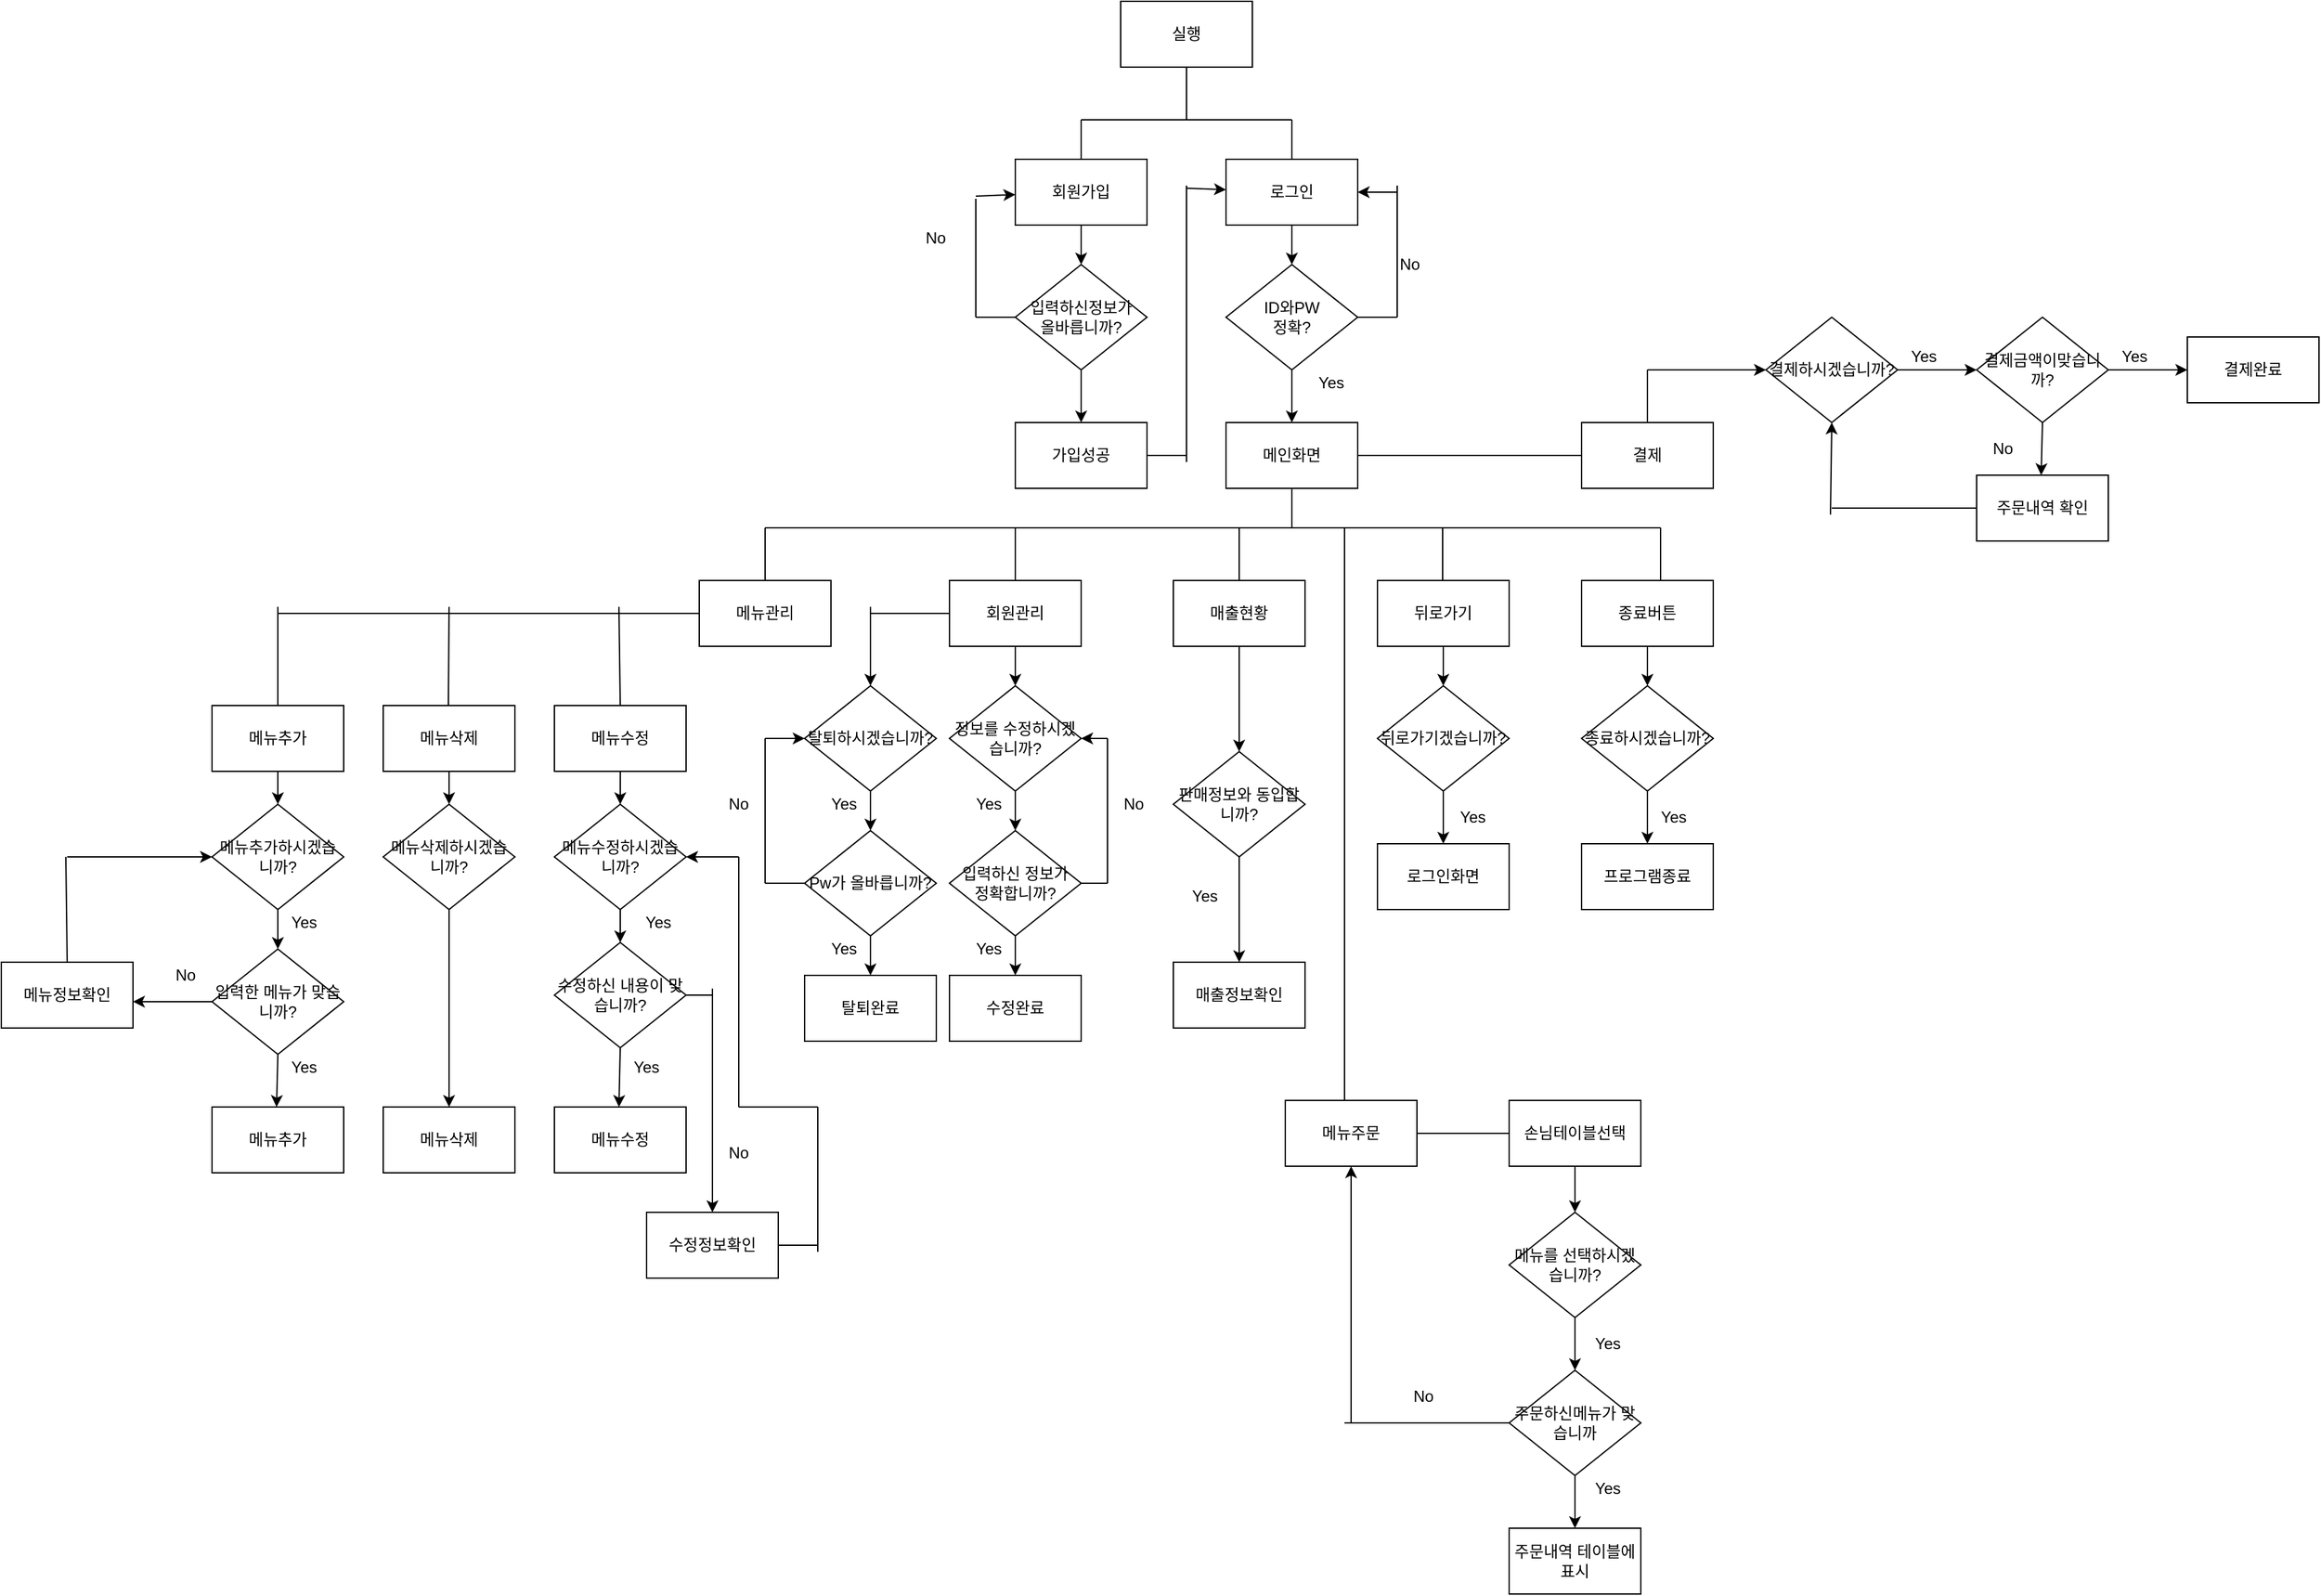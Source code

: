 <mxfile version="10.6.8"><diagram id="_ndrdLeBaH5BAX3ZIbK7" name="Page-1"><mxGraphModel dx="3615" dy="1494" grid="1" gridSize="10" guides="1" tooltips="1" connect="1" arrows="1" fold="1" page="1" pageScale="1" pageWidth="827" pageHeight="1169" math="0" shadow="0"><root><mxCell id="0"/><mxCell id="1" parent="0"/><mxCell id="8P-KuJvHPNixblQ8d6aC-1" value="실행" style="rounded=0;whiteSpace=wrap;html=1;" vertex="1" parent="1"><mxGeometry x="350" y="40" width="100" height="50" as="geometry"/></mxCell><mxCell id="8P-KuJvHPNixblQ8d6aC-2" value="" style="endArrow=none;html=1;entryX=0.5;entryY=1;entryDx=0;entryDy=0;" edge="1" parent="1" target="8P-KuJvHPNixblQ8d6aC-1"><mxGeometry width="50" height="50" relative="1" as="geometry"><mxPoint x="400" y="130" as="sourcePoint"/><mxPoint x="390" y="120" as="targetPoint"/></mxGeometry></mxCell><mxCell id="8P-KuJvHPNixblQ8d6aC-3" value="" style="endArrow=none;html=1;" edge="1" parent="1"><mxGeometry width="50" height="50" relative="1" as="geometry"><mxPoint x="320" y="130" as="sourcePoint"/><mxPoint x="480" y="130" as="targetPoint"/></mxGeometry></mxCell><mxCell id="8P-KuJvHPNixblQ8d6aC-4" value="" style="endArrow=none;html=1;" edge="1" parent="1"><mxGeometry width="50" height="50" relative="1" as="geometry"><mxPoint x="320" y="160" as="sourcePoint"/><mxPoint x="320" y="130" as="targetPoint"/></mxGeometry></mxCell><mxCell id="8P-KuJvHPNixblQ8d6aC-5" value="" style="endArrow=none;html=1;" edge="1" parent="1"><mxGeometry width="50" height="50" relative="1" as="geometry"><mxPoint x="480" y="160" as="sourcePoint"/><mxPoint x="480" y="130" as="targetPoint"/></mxGeometry></mxCell><mxCell id="8P-KuJvHPNixblQ8d6aC-7" value="회원가입" style="rounded=0;whiteSpace=wrap;html=1;" vertex="1" parent="1"><mxGeometry x="270" y="160" width="100" height="50" as="geometry"/></mxCell><mxCell id="8P-KuJvHPNixblQ8d6aC-8" value="로그인" style="rounded=0;whiteSpace=wrap;html=1;" vertex="1" parent="1"><mxGeometry x="430" y="160" width="100" height="50" as="geometry"/></mxCell><mxCell id="8P-KuJvHPNixblQ8d6aC-12" value="ID와PW&lt;br&gt;정확?&lt;br&gt;" style="rhombus;whiteSpace=wrap;html=1;" vertex="1" parent="1"><mxGeometry x="430" y="240" width="100" height="80" as="geometry"/></mxCell><mxCell id="8P-KuJvHPNixblQ8d6aC-13" value="" style="endArrow=classic;html=1;exitX=0.5;exitY=1;exitDx=0;exitDy=0;entryX=0.5;entryY=0;entryDx=0;entryDy=0;" edge="1" parent="1" source="8P-KuJvHPNixblQ8d6aC-8" target="8P-KuJvHPNixblQ8d6aC-12"><mxGeometry width="50" height="50" relative="1" as="geometry"><mxPoint x="270" y="390" as="sourcePoint"/><mxPoint x="320" y="340" as="targetPoint"/></mxGeometry></mxCell><mxCell id="8P-KuJvHPNixblQ8d6aC-17" value="" style="endArrow=none;html=1;entryX=1;entryY=0.5;entryDx=0;entryDy=0;" edge="1" parent="1" target="8P-KuJvHPNixblQ8d6aC-12"><mxGeometry width="50" height="50" relative="1" as="geometry"><mxPoint x="560" y="280" as="sourcePoint"/><mxPoint x="320" y="340" as="targetPoint"/></mxGeometry></mxCell><mxCell id="8P-KuJvHPNixblQ8d6aC-18" value="" style="endArrow=none;html=1;" edge="1" parent="1"><mxGeometry width="50" height="50" relative="1" as="geometry"><mxPoint x="560" y="280" as="sourcePoint"/><mxPoint x="560" y="180" as="targetPoint"/></mxGeometry></mxCell><mxCell id="8P-KuJvHPNixblQ8d6aC-19" value="" style="endArrow=classic;html=1;entryX=1;entryY=0.5;entryDx=0;entryDy=0;" edge="1" parent="1" target="8P-KuJvHPNixblQ8d6aC-8"><mxGeometry width="50" height="50" relative="1" as="geometry"><mxPoint x="560" y="185" as="sourcePoint"/><mxPoint x="320" y="340" as="targetPoint"/></mxGeometry></mxCell><mxCell id="8P-KuJvHPNixblQ8d6aC-20" value="No" style="text;html=1;resizable=0;points=[];autosize=1;align=left;verticalAlign=top;spacingTop=-4;" vertex="1" parent="1"><mxGeometry x="560" y="230" width="30" height="20" as="geometry"/></mxCell><mxCell id="8P-KuJvHPNixblQ8d6aC-21" value="" style="endArrow=classic;html=1;exitX=0.5;exitY=1;exitDx=0;exitDy=0;entryX=0.5;entryY=0;entryDx=0;entryDy=0;" edge="1" parent="1" source="8P-KuJvHPNixblQ8d6aC-12" target="8P-KuJvHPNixblQ8d6aC-23"><mxGeometry width="50" height="50" relative="1" as="geometry"><mxPoint x="270" y="390" as="sourcePoint"/><mxPoint x="480" y="360" as="targetPoint"/></mxGeometry></mxCell><mxCell id="8P-KuJvHPNixblQ8d6aC-23" value="메인화면&lt;br&gt;" style="rounded=0;whiteSpace=wrap;html=1;" vertex="1" parent="1"><mxGeometry x="430" y="360" width="100" height="50" as="geometry"/></mxCell><mxCell id="8P-KuJvHPNixblQ8d6aC-24" value="Yes" style="text;html=1;strokeColor=none;fillColor=none;align=center;verticalAlign=middle;whiteSpace=wrap;rounded=0;" vertex="1" parent="1"><mxGeometry x="490" y="320" width="40" height="20" as="geometry"/></mxCell><mxCell id="8P-KuJvHPNixblQ8d6aC-25" value="입력하신정보가&lt;br&gt;올바릅니까?&lt;br&gt;" style="rhombus;whiteSpace=wrap;html=1;" vertex="1" parent="1"><mxGeometry x="270" y="240" width="100" height="80" as="geometry"/></mxCell><mxCell id="8P-KuJvHPNixblQ8d6aC-26" value="" style="endArrow=classic;html=1;" edge="1" parent="1" source="8P-KuJvHPNixblQ8d6aC-7"><mxGeometry width="50" height="50" relative="1" as="geometry"><mxPoint x="270" y="480" as="sourcePoint"/><mxPoint x="320" y="240" as="targetPoint"/></mxGeometry></mxCell><mxCell id="8P-KuJvHPNixblQ8d6aC-27" value="" style="endArrow=none;html=1;entryX=0;entryY=0.5;entryDx=0;entryDy=0;" edge="1" parent="1" target="8P-KuJvHPNixblQ8d6aC-25"><mxGeometry width="50" height="50" relative="1" as="geometry"><mxPoint x="240" y="280" as="sourcePoint"/><mxPoint x="320" y="430" as="targetPoint"/></mxGeometry></mxCell><mxCell id="8P-KuJvHPNixblQ8d6aC-28" value="" style="endArrow=none;html=1;" edge="1" parent="1"><mxGeometry width="50" height="50" relative="1" as="geometry"><mxPoint x="240" y="190" as="sourcePoint"/><mxPoint x="240" y="280" as="targetPoint"/></mxGeometry></mxCell><mxCell id="8P-KuJvHPNixblQ8d6aC-29" value="" style="endArrow=classic;html=1;" edge="1" parent="1" target="8P-KuJvHPNixblQ8d6aC-7"><mxGeometry width="50" height="50" relative="1" as="geometry"><mxPoint x="240" y="188" as="sourcePoint"/><mxPoint x="290" y="430" as="targetPoint"/></mxGeometry></mxCell><mxCell id="8P-KuJvHPNixblQ8d6aC-30" value="No" style="text;html=1;resizable=0;points=[];autosize=1;align=left;verticalAlign=top;spacingTop=-4;" vertex="1" parent="1"><mxGeometry x="200" y="210" width="30" height="20" as="geometry"/></mxCell><mxCell id="8P-KuJvHPNixblQ8d6aC-31" value="" style="endArrow=classic;html=1;exitX=0.5;exitY=1;exitDx=0;exitDy=0;" edge="1" parent="1" source="8P-KuJvHPNixblQ8d6aC-25"><mxGeometry width="50" height="50" relative="1" as="geometry"><mxPoint x="200" y="480" as="sourcePoint"/><mxPoint x="320" y="360" as="targetPoint"/></mxGeometry></mxCell><mxCell id="8P-KuJvHPNixblQ8d6aC-32" value="가입성공&lt;br&gt;" style="rounded=0;whiteSpace=wrap;html=1;" vertex="1" parent="1"><mxGeometry x="270" y="360" width="100" height="50" as="geometry"/></mxCell><mxCell id="8P-KuJvHPNixblQ8d6aC-33" value="" style="endArrow=none;html=1;exitX=1;exitY=0.5;exitDx=0;exitDy=0;" edge="1" parent="1" source="8P-KuJvHPNixblQ8d6aC-32"><mxGeometry width="50" height="50" relative="1" as="geometry"><mxPoint x="200" y="480" as="sourcePoint"/><mxPoint x="400" y="385" as="targetPoint"/></mxGeometry></mxCell><mxCell id="8P-KuJvHPNixblQ8d6aC-34" value="" style="endArrow=none;html=1;" edge="1" parent="1"><mxGeometry width="50" height="50" relative="1" as="geometry"><mxPoint x="400" y="180" as="sourcePoint"/><mxPoint x="400" y="390" as="targetPoint"/></mxGeometry></mxCell><mxCell id="8P-KuJvHPNixblQ8d6aC-35" value="" style="endArrow=classic;html=1;" edge="1" parent="1" target="8P-KuJvHPNixblQ8d6aC-8"><mxGeometry width="50" height="50" relative="1" as="geometry"><mxPoint x="400" y="182" as="sourcePoint"/><mxPoint x="250" y="430" as="targetPoint"/></mxGeometry></mxCell><mxCell id="8P-KuJvHPNixblQ8d6aC-36" value="" style="endArrow=none;html=1;entryX=0.5;entryY=1;entryDx=0;entryDy=0;" edge="1" parent="1" target="8P-KuJvHPNixblQ8d6aC-23"><mxGeometry width="50" height="50" relative="1" as="geometry"><mxPoint x="480" y="440" as="sourcePoint"/><mxPoint x="250" y="430" as="targetPoint"/></mxGeometry></mxCell><mxCell id="8P-KuJvHPNixblQ8d6aC-37" value="" style="endArrow=none;html=1;" edge="1" parent="1"><mxGeometry width="50" height="50" relative="1" as="geometry"><mxPoint x="80" y="440" as="sourcePoint"/><mxPoint x="760" y="440" as="targetPoint"/></mxGeometry></mxCell><mxCell id="8P-KuJvHPNixblQ8d6aC-38" value="" style="endArrow=none;html=1;" edge="1" parent="1"><mxGeometry width="50" height="50" relative="1" as="geometry"><mxPoint x="80" y="480" as="sourcePoint"/><mxPoint x="80" y="440" as="targetPoint"/></mxGeometry></mxCell><mxCell id="8P-KuJvHPNixblQ8d6aC-39" value="" style="endArrow=none;html=1;" edge="1" parent="1"><mxGeometry width="50" height="50" relative="1" as="geometry"><mxPoint x="760" y="440" as="sourcePoint"/><mxPoint x="760" y="480" as="targetPoint"/></mxGeometry></mxCell><mxCell id="8P-KuJvHPNixblQ8d6aC-41" value="메뉴관리&lt;br&gt;" style="rounded=0;whiteSpace=wrap;html=1;" vertex="1" parent="1"><mxGeometry x="30" y="480" width="100" height="50" as="geometry"/></mxCell><mxCell id="8P-KuJvHPNixblQ8d6aC-42" value="종료버튼&lt;br&gt;" style="rounded=0;whiteSpace=wrap;html=1;" vertex="1" parent="1"><mxGeometry x="700" y="480" width="100" height="50" as="geometry"/></mxCell><mxCell id="8P-KuJvHPNixblQ8d6aC-44" value="회원관리&lt;br&gt;" style="rounded=0;whiteSpace=wrap;html=1;" vertex="1" parent="1"><mxGeometry x="220" y="480" width="100" height="50" as="geometry"/></mxCell><mxCell id="8P-KuJvHPNixblQ8d6aC-190" value="" style="edgeStyle=orthogonalEdgeStyle;rounded=0;orthogonalLoop=1;jettySize=auto;html=1;" edge="1" parent="1" source="8P-KuJvHPNixblQ8d6aC-45"><mxGeometry relative="1" as="geometry"><mxPoint x="440" y="610" as="targetPoint"/></mxGeometry></mxCell><mxCell id="8P-KuJvHPNixblQ8d6aC-45" value="매출현황&lt;br&gt;" style="rounded=0;whiteSpace=wrap;html=1;" vertex="1" parent="1"><mxGeometry x="390" y="480" width="100" height="50" as="geometry"/></mxCell><mxCell id="8P-KuJvHPNixblQ8d6aC-46" value="뒤로가기&lt;br&gt;" style="rounded=0;whiteSpace=wrap;html=1;" vertex="1" parent="1"><mxGeometry x="545" y="480" width="100" height="50" as="geometry"/></mxCell><mxCell id="8P-KuJvHPNixblQ8d6aC-48" value="" style="endArrow=none;html=1;" edge="1" parent="1"><mxGeometry width="50" height="50" relative="1" as="geometry"><mxPoint x="594.5" y="480" as="sourcePoint"/><mxPoint x="594.5" y="440" as="targetPoint"/></mxGeometry></mxCell><mxCell id="8P-KuJvHPNixblQ8d6aC-49" value="" style="endArrow=classic;html=1;exitX=0.5;exitY=1;exitDx=0;exitDy=0;entryX=0.5;entryY=0;entryDx=0;entryDy=0;" edge="1" parent="1" source="8P-KuJvHPNixblQ8d6aC-46" target="8P-KuJvHPNixblQ8d6aC-50"><mxGeometry width="50" height="50" relative="1" as="geometry"><mxPoint x="200" y="600" as="sourcePoint"/><mxPoint x="630" y="560" as="targetPoint"/></mxGeometry></mxCell><mxCell id="8P-KuJvHPNixblQ8d6aC-50" value="뒤로가기겠습니까?&lt;br&gt;" style="rhombus;whiteSpace=wrap;html=1;" vertex="1" parent="1"><mxGeometry x="545" y="560" width="100" height="80" as="geometry"/></mxCell><mxCell id="8P-KuJvHPNixblQ8d6aC-53" value="" style="endArrow=classic;html=1;exitX=0.5;exitY=1;exitDx=0;exitDy=0;entryX=0.5;entryY=0;entryDx=0;entryDy=0;" edge="1" parent="1" source="8P-KuJvHPNixblQ8d6aC-50" target="8P-KuJvHPNixblQ8d6aC-55"><mxGeometry width="50" height="50" relative="1" as="geometry"><mxPoint x="200" y="710" as="sourcePoint"/><mxPoint x="630" y="680" as="targetPoint"/></mxGeometry></mxCell><mxCell id="8P-KuJvHPNixblQ8d6aC-55" value="로그인화면" style="rounded=0;whiteSpace=wrap;html=1;" vertex="1" parent="1"><mxGeometry x="545" y="680" width="100" height="50" as="geometry"/></mxCell><mxCell id="8P-KuJvHPNixblQ8d6aC-56" value="Yes" style="text;html=1;strokeColor=none;fillColor=none;align=center;verticalAlign=middle;whiteSpace=wrap;rounded=0;" vertex="1" parent="1"><mxGeometry x="600" y="650" width="35" height="20" as="geometry"/></mxCell><mxCell id="8P-KuJvHPNixblQ8d6aC-57" value="" style="endArrow=none;html=1;entryX=1;entryY=0.5;entryDx=0;entryDy=0;exitX=0;exitY=0.5;exitDx=0;exitDy=0;" edge="1" parent="1" source="8P-KuJvHPNixblQ8d6aC-58" target="8P-KuJvHPNixblQ8d6aC-23"><mxGeometry width="50" height="50" relative="1" as="geometry"><mxPoint x="690" y="385" as="sourcePoint"/><mxPoint x="250" y="750" as="targetPoint"/></mxGeometry></mxCell><mxCell id="8P-KuJvHPNixblQ8d6aC-58" value="결제" style="rounded=0;whiteSpace=wrap;html=1;" vertex="1" parent="1"><mxGeometry x="700" y="360" width="100" height="50" as="geometry"/></mxCell><mxCell id="8P-KuJvHPNixblQ8d6aC-59" value="" style="endArrow=classic;html=1;exitX=0.5;exitY=1;exitDx=0;exitDy=0;entryX=0.5;entryY=0;entryDx=0;entryDy=0;" edge="1" parent="1" source="8P-KuJvHPNixblQ8d6aC-44" target="8P-KuJvHPNixblQ8d6aC-60"><mxGeometry width="50" height="50" relative="1" as="geometry"><mxPoint x="200" y="800" as="sourcePoint"/><mxPoint x="395" y="560" as="targetPoint"/></mxGeometry></mxCell><mxCell id="8P-KuJvHPNixblQ8d6aC-60" value="정보를 수정하시겠습니까?&lt;br&gt;" style="rhombus;whiteSpace=wrap;html=1;" vertex="1" parent="1"><mxGeometry x="220" y="560" width="100" height="80" as="geometry"/></mxCell><mxCell id="8P-KuJvHPNixblQ8d6aC-61" value="" style="endArrow=classic;html=1;exitX=0.5;exitY=1;exitDx=0;exitDy=0;" edge="1" parent="1" source="8P-KuJvHPNixblQ8d6aC-60"><mxGeometry width="50" height="50" relative="1" as="geometry"><mxPoint x="200" y="800" as="sourcePoint"/><mxPoint x="270" y="670" as="targetPoint"/></mxGeometry></mxCell><mxCell id="8P-KuJvHPNixblQ8d6aC-64" value="" style="endArrow=none;html=1;entryX=0.5;entryY=0;entryDx=0;entryDy=0;" edge="1" parent="1" target="8P-KuJvHPNixblQ8d6aC-44"><mxGeometry width="50" height="50" relative="1" as="geometry"><mxPoint x="270" y="440" as="sourcePoint"/><mxPoint x="80" y="750" as="targetPoint"/></mxGeometry></mxCell><mxCell id="8P-KuJvHPNixblQ8d6aC-66" value="" style="endArrow=none;html=1;entryX=0.5;entryY=0;entryDx=0;entryDy=0;" edge="1" parent="1" target="8P-KuJvHPNixblQ8d6aC-45"><mxGeometry width="50" height="50" relative="1" as="geometry"><mxPoint x="440" y="440" as="sourcePoint"/><mxPoint x="80" y="750" as="targetPoint"/></mxGeometry></mxCell><mxCell id="8P-KuJvHPNixblQ8d6aC-68" value="입력하신 정보가&lt;br&gt;정확합니까?&lt;br&gt;" style="rhombus;whiteSpace=wrap;html=1;" vertex="1" parent="1"><mxGeometry x="220" y="670" width="100" height="80" as="geometry"/></mxCell><mxCell id="8P-KuJvHPNixblQ8d6aC-69" value="" style="endArrow=none;html=1;entryX=1;entryY=0.5;entryDx=0;entryDy=0;" edge="1" parent="1" target="8P-KuJvHPNixblQ8d6aC-68"><mxGeometry width="50" height="50" relative="1" as="geometry"><mxPoint x="340" y="710" as="sourcePoint"/><mxPoint x="80" y="770" as="targetPoint"/></mxGeometry></mxCell><mxCell id="8P-KuJvHPNixblQ8d6aC-70" value="" style="endArrow=none;html=1;" edge="1" parent="1"><mxGeometry width="50" height="50" relative="1" as="geometry"><mxPoint x="340" y="600" as="sourcePoint"/><mxPoint x="340" y="710" as="targetPoint"/></mxGeometry></mxCell><mxCell id="8P-KuJvHPNixblQ8d6aC-71" value="" style="endArrow=classic;html=1;entryX=1;entryY=0.5;entryDx=0;entryDy=0;" edge="1" parent="1" target="8P-KuJvHPNixblQ8d6aC-60"><mxGeometry width="50" height="50" relative="1" as="geometry"><mxPoint x="340" y="600" as="sourcePoint"/><mxPoint x="80" y="770" as="targetPoint"/></mxGeometry></mxCell><mxCell id="8P-KuJvHPNixblQ8d6aC-72" value="No" style="text;html=1;strokeColor=none;fillColor=none;align=center;verticalAlign=middle;whiteSpace=wrap;rounded=0;" vertex="1" parent="1"><mxGeometry x="340" y="640" width="40" height="20" as="geometry"/></mxCell><mxCell id="8P-KuJvHPNixblQ8d6aC-73" value="Yes" style="text;html=1;strokeColor=none;fillColor=none;align=center;verticalAlign=middle;whiteSpace=wrap;rounded=0;" vertex="1" parent="1"><mxGeometry x="230" y="640" width="40" height="20" as="geometry"/></mxCell><mxCell id="8P-KuJvHPNixblQ8d6aC-74" value="" style="endArrow=classic;html=1;exitX=0.5;exitY=1;exitDx=0;exitDy=0;" edge="1" parent="1" source="8P-KuJvHPNixblQ8d6aC-68"><mxGeometry width="50" height="50" relative="1" as="geometry"><mxPoint x="30" y="820" as="sourcePoint"/><mxPoint x="270" y="780" as="targetPoint"/></mxGeometry></mxCell><mxCell id="8P-KuJvHPNixblQ8d6aC-76" value="수정완료" style="rounded=0;whiteSpace=wrap;html=1;" vertex="1" parent="1"><mxGeometry x="220" y="780" width="100" height="50" as="geometry"/></mxCell><mxCell id="8P-KuJvHPNixblQ8d6aC-77" value="Yes" style="text;html=1;strokeColor=none;fillColor=none;align=center;verticalAlign=middle;whiteSpace=wrap;rounded=0;" vertex="1" parent="1"><mxGeometry x="230" y="750" width="40" height="20" as="geometry"/></mxCell><mxCell id="8P-KuJvHPNixblQ8d6aC-78" value="" style="endArrow=none;html=1;entryX=0;entryY=0.5;entryDx=0;entryDy=0;" edge="1" parent="1" target="8P-KuJvHPNixblQ8d6aC-44"><mxGeometry width="50" height="50" relative="1" as="geometry"><mxPoint x="160" y="505" as="sourcePoint"/><mxPoint x="80" y="850" as="targetPoint"/></mxGeometry></mxCell><mxCell id="8P-KuJvHPNixblQ8d6aC-79" value="" style="endArrow=classic;html=1;" edge="1" parent="1"><mxGeometry width="50" height="50" relative="1" as="geometry"><mxPoint x="160" y="500" as="sourcePoint"/><mxPoint x="160" y="560" as="targetPoint"/></mxGeometry></mxCell><mxCell id="8P-KuJvHPNixblQ8d6aC-80" value="탈퇴하시겠습니까?&lt;br&gt;" style="rhombus;whiteSpace=wrap;html=1;" vertex="1" parent="1"><mxGeometry x="110" y="560" width="100" height="80" as="geometry"/></mxCell><mxCell id="8P-KuJvHPNixblQ8d6aC-81" value="" style="endArrow=classic;html=1;exitX=0.5;exitY=1;exitDx=0;exitDy=0;" edge="1" parent="1" source="8P-KuJvHPNixblQ8d6aC-80"><mxGeometry width="50" height="50" relative="1" as="geometry"><mxPoint x="30" y="900" as="sourcePoint"/><mxPoint x="160" y="670" as="targetPoint"/></mxGeometry></mxCell><mxCell id="8P-KuJvHPNixblQ8d6aC-82" value="Pw가 올바릅니까?&lt;br&gt;" style="rhombus;whiteSpace=wrap;html=1;" vertex="1" parent="1"><mxGeometry x="110" y="670" width="100" height="80" as="geometry"/></mxCell><mxCell id="8P-KuJvHPNixblQ8d6aC-83" value="Yes" style="text;html=1;strokeColor=none;fillColor=none;align=center;verticalAlign=middle;whiteSpace=wrap;rounded=0;" vertex="1" parent="1"><mxGeometry x="120" y="640" width="40" height="20" as="geometry"/></mxCell><mxCell id="8P-KuJvHPNixblQ8d6aC-84" value="" style="endArrow=classic;html=1;exitX=0.5;exitY=1;exitDx=0;exitDy=0;" edge="1" parent="1" source="8P-KuJvHPNixblQ8d6aC-82"><mxGeometry width="50" height="50" relative="1" as="geometry"><mxPoint x="30" y="900" as="sourcePoint"/><mxPoint x="160" y="780" as="targetPoint"/></mxGeometry></mxCell><mxCell id="8P-KuJvHPNixblQ8d6aC-85" value="탈퇴완료" style="rounded=0;whiteSpace=wrap;html=1;" vertex="1" parent="1"><mxGeometry x="110" y="780" width="100" height="50" as="geometry"/></mxCell><mxCell id="8P-KuJvHPNixblQ8d6aC-86" value="Yes" style="text;html=1;strokeColor=none;fillColor=none;align=center;verticalAlign=middle;whiteSpace=wrap;rounded=0;" vertex="1" parent="1"><mxGeometry x="120" y="750" width="40" height="20" as="geometry"/></mxCell><mxCell id="8P-KuJvHPNixblQ8d6aC-87" value="" style="endArrow=none;html=1;entryX=0;entryY=0.5;entryDx=0;entryDy=0;" edge="1" parent="1" target="8P-KuJvHPNixblQ8d6aC-82"><mxGeometry width="50" height="50" relative="1" as="geometry"><mxPoint x="80" y="710" as="sourcePoint"/><mxPoint x="80" y="850" as="targetPoint"/></mxGeometry></mxCell><mxCell id="8P-KuJvHPNixblQ8d6aC-88" value="" style="endArrow=none;html=1;" edge="1" parent="1"><mxGeometry width="50" height="50" relative="1" as="geometry"><mxPoint x="80" y="600" as="sourcePoint"/><mxPoint x="80" y="710" as="targetPoint"/></mxGeometry></mxCell><mxCell id="8P-KuJvHPNixblQ8d6aC-89" value="" style="endArrow=classic;html=1;entryX=0;entryY=0.5;entryDx=0;entryDy=0;" edge="1" parent="1" target="8P-KuJvHPNixblQ8d6aC-80"><mxGeometry width="50" height="50" relative="1" as="geometry"><mxPoint x="80" y="600" as="sourcePoint"/><mxPoint x="80" y="850" as="targetPoint"/></mxGeometry></mxCell><mxCell id="8P-KuJvHPNixblQ8d6aC-90" value="No" style="text;html=1;strokeColor=none;fillColor=none;align=center;verticalAlign=middle;whiteSpace=wrap;rounded=0;" vertex="1" parent="1"><mxGeometry x="40" y="640" width="40" height="20" as="geometry"/></mxCell><mxCell id="8P-KuJvHPNixblQ8d6aC-92" value="" style="endArrow=classic;html=1;exitX=0.5;exitY=1;exitDx=0;exitDy=0;entryX=0.5;entryY=0;entryDx=0;entryDy=0;" edge="1" parent="1" target="8P-KuJvHPNixblQ8d6aC-93" source="8P-KuJvHPNixblQ8d6aC-42"><mxGeometry width="50" height="50" relative="1" as="geometry"><mxPoint x="605" y="540" as="sourcePoint"/><mxPoint x="640" y="570" as="targetPoint"/></mxGeometry></mxCell><mxCell id="8P-KuJvHPNixblQ8d6aC-93" value="종료하시겠습니까?" style="rhombus;whiteSpace=wrap;html=1;" vertex="1" parent="1"><mxGeometry x="700" y="560" width="100" height="80" as="geometry"/></mxCell><mxCell id="8P-KuJvHPNixblQ8d6aC-94" value="프로그램종료" style="rounded=0;whiteSpace=wrap;html=1;" vertex="1" parent="1"><mxGeometry x="700" y="680" width="100" height="50" as="geometry"/></mxCell><mxCell id="8P-KuJvHPNixblQ8d6aC-95" value="Yes" style="text;html=1;strokeColor=none;fillColor=none;align=center;verticalAlign=middle;whiteSpace=wrap;rounded=0;" vertex="1" parent="1"><mxGeometry x="750" y="650" width="40" height="20" as="geometry"/></mxCell><mxCell id="8P-KuJvHPNixblQ8d6aC-96" value="" style="endArrow=classic;html=1;exitX=0.5;exitY=1;exitDx=0;exitDy=0;entryX=0.5;entryY=0;entryDx=0;entryDy=0;" edge="1" parent="1"><mxGeometry width="50" height="50" relative="1" as="geometry"><mxPoint x="750" y="640" as="sourcePoint"/><mxPoint x="750" y="680" as="targetPoint"/><Array as="points"><mxPoint x="750" y="660"/></Array></mxGeometry></mxCell><mxCell id="8P-KuJvHPNixblQ8d6aC-98" value="" style="endArrow=none;html=1;entryX=0.5;entryY=0;entryDx=0;entryDy=0;" edge="1" parent="1" target="8P-KuJvHPNixblQ8d6aC-58"><mxGeometry width="50" height="50" relative="1" as="geometry"><mxPoint x="750" y="320" as="sourcePoint"/><mxPoint x="80" y="850" as="targetPoint"/></mxGeometry></mxCell><mxCell id="8P-KuJvHPNixblQ8d6aC-99" value="" style="endArrow=classic;html=1;" edge="1" parent="1"><mxGeometry width="50" height="50" relative="1" as="geometry"><mxPoint x="750" y="320" as="sourcePoint"/><mxPoint x="840" y="320" as="targetPoint"/></mxGeometry></mxCell><mxCell id="8P-KuJvHPNixblQ8d6aC-100" value="" style="endArrow=none;html=1;entryX=0;entryY=0.5;entryDx=0;entryDy=0;" edge="1" parent="1" target="8P-KuJvHPNixblQ8d6aC-41"><mxGeometry width="50" height="50" relative="1" as="geometry"><mxPoint x="-290" y="505" as="sourcePoint"/><mxPoint x="80" y="850" as="targetPoint"/></mxGeometry></mxCell><mxCell id="8P-KuJvHPNixblQ8d6aC-101" value="결제하시겠습니까?" style="rhombus;whiteSpace=wrap;html=1;" vertex="1" parent="1"><mxGeometry x="840" y="280" width="100" height="80" as="geometry"/></mxCell><mxCell id="8P-KuJvHPNixblQ8d6aC-102" value="" style="endArrow=classic;html=1;exitX=1;exitY=0.5;exitDx=0;exitDy=0;" edge="1" parent="1" source="8P-KuJvHPNixblQ8d6aC-101"><mxGeometry width="50" height="50" relative="1" as="geometry"><mxPoint x="-60" y="900" as="sourcePoint"/><mxPoint x="1000" y="320" as="targetPoint"/></mxGeometry></mxCell><mxCell id="8P-KuJvHPNixblQ8d6aC-104" value="결제금액이맞습니까?&lt;br&gt;" style="rhombus;whiteSpace=wrap;html=1;" vertex="1" parent="1"><mxGeometry x="1000" y="280" width="100" height="80" as="geometry"/></mxCell><mxCell id="8P-KuJvHPNixblQ8d6aC-105" value="Yes" style="text;html=1;strokeColor=none;fillColor=none;align=center;verticalAlign=middle;whiteSpace=wrap;rounded=0;" vertex="1" parent="1"><mxGeometry x="940" y="300" width="40" height="20" as="geometry"/></mxCell><mxCell id="8P-KuJvHPNixblQ8d6aC-106" value="" style="endArrow=classic;html=1;exitX=0.5;exitY=1;exitDx=0;exitDy=0;" edge="1" parent="1" source="8P-KuJvHPNixblQ8d6aC-104"><mxGeometry width="50" height="50" relative="1" as="geometry"><mxPoint x="-60" y="900" as="sourcePoint"/><mxPoint x="1049" y="400" as="targetPoint"/></mxGeometry></mxCell><mxCell id="8P-KuJvHPNixblQ8d6aC-108" value="주문내역 확인" style="rounded=0;whiteSpace=wrap;html=1;" vertex="1" parent="1"><mxGeometry x="1000" y="400" width="100" height="50" as="geometry"/></mxCell><mxCell id="8P-KuJvHPNixblQ8d6aC-109" value="" style="endArrow=classic;html=1;entryX=0.5;entryY=1;entryDx=0;entryDy=0;" edge="1" parent="1" target="8P-KuJvHPNixblQ8d6aC-101"><mxGeometry width="50" height="50" relative="1" as="geometry"><mxPoint x="889" y="430" as="sourcePoint"/><mxPoint x="880" y="425" as="targetPoint"/></mxGeometry></mxCell><mxCell id="8P-KuJvHPNixblQ8d6aC-110" value="" style="endArrow=none;html=1;entryX=0;entryY=0.5;entryDx=0;entryDy=0;" edge="1" parent="1" target="8P-KuJvHPNixblQ8d6aC-108"><mxGeometry width="50" height="50" relative="1" as="geometry"><mxPoint x="890" y="425" as="sourcePoint"/><mxPoint x="-10" y="850" as="targetPoint"/></mxGeometry></mxCell><mxCell id="8P-KuJvHPNixblQ8d6aC-111" value="No" style="text;html=1;strokeColor=none;fillColor=none;align=center;verticalAlign=middle;whiteSpace=wrap;rounded=0;" vertex="1" parent="1"><mxGeometry x="1000" y="370" width="40" height="20" as="geometry"/></mxCell><mxCell id="8P-KuJvHPNixblQ8d6aC-112" value="" style="endArrow=classic;html=1;exitX=1;exitY=0.5;exitDx=0;exitDy=0;" edge="1" parent="1" source="8P-KuJvHPNixblQ8d6aC-104"><mxGeometry width="50" height="50" relative="1" as="geometry"><mxPoint x="130" y="900" as="sourcePoint"/><mxPoint x="1160" y="320" as="targetPoint"/></mxGeometry></mxCell><mxCell id="8P-KuJvHPNixblQ8d6aC-114" value="결제완료" style="rounded=0;whiteSpace=wrap;html=1;" vertex="1" parent="1"><mxGeometry x="1160" y="295" width="100" height="50" as="geometry"/></mxCell><mxCell id="8P-KuJvHPNixblQ8d6aC-115" value="Yes" style="text;html=1;strokeColor=none;fillColor=none;align=center;verticalAlign=middle;whiteSpace=wrap;rounded=0;" vertex="1" parent="1"><mxGeometry x="1100" y="300" width="40" height="20" as="geometry"/></mxCell><mxCell id="8P-KuJvHPNixblQ8d6aC-117" value="" style="endArrow=none;html=1;" edge="1" parent="1"><mxGeometry width="50" height="50" relative="1" as="geometry"><mxPoint x="-160.5" y="575" as="sourcePoint"/><mxPoint x="-160" y="500" as="targetPoint"/></mxGeometry></mxCell><mxCell id="8P-KuJvHPNixblQ8d6aC-118" value="메뉴수정" style="rounded=0;whiteSpace=wrap;html=1;" vertex="1" parent="1"><mxGeometry x="-80" y="575" width="100" height="50" as="geometry"/></mxCell><mxCell id="8P-KuJvHPNixblQ8d6aC-119" value="메뉴삭제" style="rounded=0;whiteSpace=wrap;html=1;" vertex="1" parent="1"><mxGeometry x="-210" y="575" width="100" height="50" as="geometry"/></mxCell><mxCell id="8P-KuJvHPNixblQ8d6aC-120" value="메뉴추가&lt;br&gt;" style="rounded=0;whiteSpace=wrap;html=1;" vertex="1" parent="1"><mxGeometry x="-340" y="575" width="100" height="50" as="geometry"/></mxCell><mxCell id="8P-KuJvHPNixblQ8d6aC-121" value="" style="endArrow=none;html=1;" edge="1" parent="1" source="8P-KuJvHPNixblQ8d6aC-120"><mxGeometry width="50" height="50" relative="1" as="geometry"><mxPoint x="-340" y="900" as="sourcePoint"/><mxPoint x="-290" y="500" as="targetPoint"/></mxGeometry></mxCell><mxCell id="8P-KuJvHPNixblQ8d6aC-122" value="" style="endArrow=none;html=1;entryX=0.5;entryY=0;entryDx=0;entryDy=0;" edge="1" parent="1" target="8P-KuJvHPNixblQ8d6aC-118"><mxGeometry width="50" height="50" relative="1" as="geometry"><mxPoint x="-31" y="500" as="sourcePoint"/><mxPoint x="-290" y="850" as="targetPoint"/></mxGeometry></mxCell><mxCell id="8P-KuJvHPNixblQ8d6aC-123" value="메뉴추가하시겠습니까?&lt;br&gt;" style="rhombus;whiteSpace=wrap;html=1;" vertex="1" parent="1"><mxGeometry x="-340" y="650" width="100" height="80" as="geometry"/></mxCell><mxCell id="8P-KuJvHPNixblQ8d6aC-124" value="" style="endArrow=classic;html=1;exitX=0.5;exitY=1;exitDx=0;exitDy=0;" edge="1" parent="1" source="8P-KuJvHPNixblQ8d6aC-120"><mxGeometry width="50" height="50" relative="1" as="geometry"><mxPoint x="-340" y="900" as="sourcePoint"/><mxPoint x="-290" y="650" as="targetPoint"/></mxGeometry></mxCell><mxCell id="8P-KuJvHPNixblQ8d6aC-125" value="입력한 메뉴가 맞습니까?" style="rhombus;whiteSpace=wrap;html=1;" vertex="1" parent="1"><mxGeometry x="-340" y="760" width="100" height="80" as="geometry"/></mxCell><mxCell id="8P-KuJvHPNixblQ8d6aC-126" value="" style="endArrow=classic;html=1;exitX=0.5;exitY=1;exitDx=0;exitDy=0;" edge="1" parent="1" source="8P-KuJvHPNixblQ8d6aC-123"><mxGeometry width="50" height="50" relative="1" as="geometry"><mxPoint x="-340" y="910" as="sourcePoint"/><mxPoint x="-290" y="760" as="targetPoint"/></mxGeometry></mxCell><mxCell id="8P-KuJvHPNixblQ8d6aC-127" value="Yes" style="text;html=1;strokeColor=none;fillColor=none;align=center;verticalAlign=middle;whiteSpace=wrap;rounded=0;" vertex="1" parent="1"><mxGeometry x="-290" y="730" width="40" height="20" as="geometry"/></mxCell><mxCell id="8P-KuJvHPNixblQ8d6aC-128" value="" style="endArrow=classic;html=1;exitX=0;exitY=0.5;exitDx=0;exitDy=0;" edge="1" parent="1" source="8P-KuJvHPNixblQ8d6aC-125"><mxGeometry width="50" height="50" relative="1" as="geometry"><mxPoint x="-340" y="910" as="sourcePoint"/><mxPoint x="-400" y="800" as="targetPoint"/></mxGeometry></mxCell><mxCell id="8P-KuJvHPNixblQ8d6aC-130" value="메뉴정보확인" style="rounded=0;whiteSpace=wrap;html=1;" vertex="1" parent="1"><mxGeometry x="-500" y="770" width="100" height="50" as="geometry"/></mxCell><mxCell id="8P-KuJvHPNixblQ8d6aC-132" value="" style="endArrow=none;html=1;entryX=0.5;entryY=0;entryDx=0;entryDy=0;" edge="1" parent="1" target="8P-KuJvHPNixblQ8d6aC-130"><mxGeometry width="50" height="50" relative="1" as="geometry"><mxPoint x="-451" y="690" as="sourcePoint"/><mxPoint x="-450" y="860" as="targetPoint"/></mxGeometry></mxCell><mxCell id="8P-KuJvHPNixblQ8d6aC-133" value="" style="endArrow=classic;html=1;entryX=0;entryY=0.5;entryDx=0;entryDy=0;" edge="1" parent="1" target="8P-KuJvHPNixblQ8d6aC-123"><mxGeometry width="50" height="50" relative="1" as="geometry"><mxPoint x="-450" y="690" as="sourcePoint"/><mxPoint x="-450" y="860" as="targetPoint"/></mxGeometry></mxCell><mxCell id="8P-KuJvHPNixblQ8d6aC-137" value="No" style="text;html=1;strokeColor=none;fillColor=none;align=center;verticalAlign=middle;whiteSpace=wrap;rounded=0;" vertex="1" parent="1"><mxGeometry x="-380" y="770" width="40" height="20" as="geometry"/></mxCell><mxCell id="8P-KuJvHPNixblQ8d6aC-138" value="" style="endArrow=classic;html=1;exitX=0.5;exitY=1;exitDx=0;exitDy=0;" edge="1" parent="1" source="8P-KuJvHPNixblQ8d6aC-125"><mxGeometry width="50" height="50" relative="1" as="geometry"><mxPoint x="-500" y="910" as="sourcePoint"/><mxPoint x="-291" y="880" as="targetPoint"/></mxGeometry></mxCell><mxCell id="8P-KuJvHPNixblQ8d6aC-140" value="메뉴추가" style="rounded=0;whiteSpace=wrap;html=1;" vertex="1" parent="1"><mxGeometry x="-340" y="880" width="100" height="50" as="geometry"/></mxCell><mxCell id="8P-KuJvHPNixblQ8d6aC-141" value="Yes" style="text;html=1;strokeColor=none;fillColor=none;align=center;verticalAlign=middle;whiteSpace=wrap;rounded=0;" vertex="1" parent="1"><mxGeometry x="-290" y="840" width="40" height="20" as="geometry"/></mxCell><mxCell id="8P-KuJvHPNixblQ8d6aC-142" value="" style="endArrow=classic;html=1;exitX=0.5;exitY=1;exitDx=0;exitDy=0;" edge="1" parent="1" source="8P-KuJvHPNixblQ8d6aC-119"><mxGeometry width="50" height="50" relative="1" as="geometry"><mxPoint x="-500" y="1000" as="sourcePoint"/><mxPoint x="-160" y="650" as="targetPoint"/></mxGeometry></mxCell><mxCell id="8P-KuJvHPNixblQ8d6aC-143" value="메뉴삭제하시겠습니까?&lt;br&gt;" style="rhombus;whiteSpace=wrap;html=1;" vertex="1" parent="1"><mxGeometry x="-210" y="650" width="100" height="80" as="geometry"/></mxCell><mxCell id="8P-KuJvHPNixblQ8d6aC-144" value="" style="endArrow=classic;html=1;exitX=0.5;exitY=1;exitDx=0;exitDy=0;" edge="1" parent="1" source="8P-KuJvHPNixblQ8d6aC-143"><mxGeometry width="50" height="50" relative="1" as="geometry"><mxPoint x="-500" y="1000" as="sourcePoint"/><mxPoint x="-160" y="880" as="targetPoint"/></mxGeometry></mxCell><mxCell id="8P-KuJvHPNixblQ8d6aC-146" value="메뉴삭제" style="rounded=0;whiteSpace=wrap;html=1;" vertex="1" parent="1"><mxGeometry x="-210" y="880" width="100" height="50" as="geometry"/></mxCell><mxCell id="8P-KuJvHPNixblQ8d6aC-149" value="" style="endArrow=classic;html=1;exitX=0.5;exitY=1;exitDx=0;exitDy=0;" edge="1" parent="1"><mxGeometry width="50" height="50" relative="1" as="geometry"><mxPoint x="-29.941" y="624.529" as="sourcePoint"/><mxPoint x="-30" y="650.0" as="targetPoint"/></mxGeometry></mxCell><mxCell id="8P-KuJvHPNixblQ8d6aC-150" value="메뉴수정하시겠습니까?&lt;br&gt;" style="rhombus;whiteSpace=wrap;html=1;" vertex="1" parent="1"><mxGeometry x="-80" y="650" width="100" height="80" as="geometry"/></mxCell><mxCell id="8P-KuJvHPNixblQ8d6aC-153" value="" style="endArrow=classic;html=1;exitX=0.5;exitY=1;exitDx=0;exitDy=0;entryX=0.5;entryY=0;entryDx=0;entryDy=0;" edge="1" parent="1" source="8P-KuJvHPNixblQ8d6aC-150" target="8P-KuJvHPNixblQ8d6aC-154"><mxGeometry width="50" height="50" relative="1" as="geometry"><mxPoint x="-500" y="1000" as="sourcePoint"/><mxPoint x="-31" y="760" as="targetPoint"/></mxGeometry></mxCell><mxCell id="8P-KuJvHPNixblQ8d6aC-154" value="수정하신 내용이 맞습니까?&lt;br&gt;" style="rhombus;whiteSpace=wrap;html=1;" vertex="1" parent="1"><mxGeometry x="-80" y="755" width="100" height="80" as="geometry"/></mxCell><mxCell id="8P-KuJvHPNixblQ8d6aC-155" value="Yes" style="text;html=1;strokeColor=none;fillColor=none;align=center;verticalAlign=middle;whiteSpace=wrap;rounded=0;" vertex="1" parent="1"><mxGeometry x="-21" y="730" width="40" height="20" as="geometry"/></mxCell><mxCell id="8P-KuJvHPNixblQ8d6aC-156" value="Yes" style="text;html=1;strokeColor=none;fillColor=none;align=center;verticalAlign=middle;whiteSpace=wrap;rounded=0;" vertex="1" parent="1"><mxGeometry x="-30" y="840" width="40" height="20" as="geometry"/></mxCell><mxCell id="8P-KuJvHPNixblQ8d6aC-157" value="" style="endArrow=classic;html=1;exitX=0.5;exitY=1;exitDx=0;exitDy=0;" edge="1" parent="1" source="8P-KuJvHPNixblQ8d6aC-154"><mxGeometry width="50" height="50" relative="1" as="geometry"><mxPoint x="-30.529" y="839.824" as="sourcePoint"/><mxPoint x="-31" y="880.0" as="targetPoint"/></mxGeometry></mxCell><mxCell id="8P-KuJvHPNixblQ8d6aC-158" value="메뉴수정" style="rounded=0;whiteSpace=wrap;html=1;" vertex="1" parent="1"><mxGeometry x="-80" y="880" width="100" height="50" as="geometry"/></mxCell><mxCell id="8P-KuJvHPNixblQ8d6aC-159" value="" style="endArrow=classic;html=1;" edge="1" parent="1"><mxGeometry width="50" height="50" relative="1" as="geometry"><mxPoint x="40" y="790" as="sourcePoint"/><mxPoint x="40" y="960" as="targetPoint"/></mxGeometry></mxCell><mxCell id="8P-KuJvHPNixblQ8d6aC-160" value="" style="endArrow=none;html=1;entryX=1;entryY=0.5;entryDx=0;entryDy=0;" edge="1" parent="1" target="8P-KuJvHPNixblQ8d6aC-154"><mxGeometry width="50" height="50" relative="1" as="geometry"><mxPoint x="40" y="795" as="sourcePoint"/><mxPoint x="-460" y="1030" as="targetPoint"/></mxGeometry></mxCell><mxCell id="8P-KuJvHPNixblQ8d6aC-162" value="수정정보확인" style="rounded=0;whiteSpace=wrap;html=1;" vertex="1" parent="1"><mxGeometry x="-10" y="960" width="100" height="50" as="geometry"/></mxCell><mxCell id="8P-KuJvHPNixblQ8d6aC-163" value="No" style="text;html=1;strokeColor=none;fillColor=none;align=center;verticalAlign=middle;whiteSpace=wrap;rounded=0;" vertex="1" parent="1"><mxGeometry x="40" y="905" width="40" height="20" as="geometry"/></mxCell><mxCell id="8P-KuJvHPNixblQ8d6aC-164" value="" style="endArrow=none;html=1;entryX=1;entryY=0.5;entryDx=0;entryDy=0;" edge="1" parent="1" target="8P-KuJvHPNixblQ8d6aC-162"><mxGeometry width="50" height="50" relative="1" as="geometry"><mxPoint x="120" y="985" as="sourcePoint"/><mxPoint x="-450" y="1030" as="targetPoint"/></mxGeometry></mxCell><mxCell id="8P-KuJvHPNixblQ8d6aC-165" value="" style="endArrow=none;html=1;" edge="1" parent="1"><mxGeometry width="50" height="50" relative="1" as="geometry"><mxPoint x="120" y="880" as="sourcePoint"/><mxPoint x="120" y="990" as="targetPoint"/></mxGeometry></mxCell><mxCell id="8P-KuJvHPNixblQ8d6aC-166" value="" style="endArrow=none;html=1;" edge="1" parent="1"><mxGeometry width="50" height="50" relative="1" as="geometry"><mxPoint x="120" y="880" as="sourcePoint"/><mxPoint x="60" y="880" as="targetPoint"/></mxGeometry></mxCell><mxCell id="8P-KuJvHPNixblQ8d6aC-167" value="" style="endArrow=none;html=1;" edge="1" parent="1"><mxGeometry width="50" height="50" relative="1" as="geometry"><mxPoint x="60" y="690" as="sourcePoint"/><mxPoint x="60" y="880" as="targetPoint"/></mxGeometry></mxCell><mxCell id="8P-KuJvHPNixblQ8d6aC-168" value="" style="endArrow=classic;html=1;" edge="1" parent="1" target="8P-KuJvHPNixblQ8d6aC-150"><mxGeometry width="50" height="50" relative="1" as="geometry"><mxPoint x="60" y="690" as="sourcePoint"/><mxPoint x="-450" y="1030" as="targetPoint"/></mxGeometry></mxCell><mxCell id="8P-KuJvHPNixblQ8d6aC-169" value="" style="endArrow=none;html=1;exitX=0.45;exitY=0.3;exitDx=0;exitDy=0;exitPerimeter=0;" edge="1" parent="1" source="8P-KuJvHPNixblQ8d6aC-171"><mxGeometry width="50" height="50" relative="1" as="geometry"><mxPoint x="520" y="870" as="sourcePoint"/><mxPoint x="520" y="440" as="targetPoint"/></mxGeometry></mxCell><mxCell id="8P-KuJvHPNixblQ8d6aC-171" value="메뉴주문" style="rounded=0;whiteSpace=wrap;html=1;" vertex="1" parent="1"><mxGeometry x="475" y="875" width="100" height="50" as="geometry"/></mxCell><mxCell id="8P-KuJvHPNixblQ8d6aC-172" value="" style="endArrow=none;html=1;entryX=1;entryY=0.5;entryDx=0;entryDy=0;exitX=0;exitY=0.5;exitDx=0;exitDy=0;" edge="1" parent="1" source="8P-KuJvHPNixblQ8d6aC-173" target="8P-KuJvHPNixblQ8d6aC-171"><mxGeometry width="50" height="50" relative="1" as="geometry"><mxPoint x="640" y="900" as="sourcePoint"/><mxPoint x="-330" y="1030" as="targetPoint"/></mxGeometry></mxCell><mxCell id="8P-KuJvHPNixblQ8d6aC-173" value="손님테이블선택" style="rounded=0;whiteSpace=wrap;html=1;" vertex="1" parent="1"><mxGeometry x="645" y="875" width="100" height="50" as="geometry"/></mxCell><mxCell id="8P-KuJvHPNixblQ8d6aC-174" value="" style="endArrow=classic;html=1;exitX=0.5;exitY=1;exitDx=0;exitDy=0;" edge="1" parent="1" source="8P-KuJvHPNixblQ8d6aC-173"><mxGeometry width="50" height="50" relative="1" as="geometry"><mxPoint x="-380" y="1080" as="sourcePoint"/><mxPoint x="695" y="960" as="targetPoint"/></mxGeometry></mxCell><mxCell id="8P-KuJvHPNixblQ8d6aC-175" value="메뉴를 선택하시겠습니까?&lt;br&gt;" style="rhombus;whiteSpace=wrap;html=1;" vertex="1" parent="1"><mxGeometry x="645" y="960" width="100" height="80" as="geometry"/></mxCell><mxCell id="8P-KuJvHPNixblQ8d6aC-176" value="" style="endArrow=classic;html=1;exitX=0.5;exitY=1;exitDx=0;exitDy=0;" edge="1" parent="1" source="8P-KuJvHPNixblQ8d6aC-175"><mxGeometry width="50" height="50" relative="1" as="geometry"><mxPoint x="-380" y="1110" as="sourcePoint"/><mxPoint x="695" y="1080" as="targetPoint"/></mxGeometry></mxCell><mxCell id="8P-KuJvHPNixblQ8d6aC-178" value="주문하신메뉴가 맞습니까&lt;br&gt;" style="rhombus;whiteSpace=wrap;html=1;" vertex="1" parent="1"><mxGeometry x="645" y="1080" width="100" height="80" as="geometry"/></mxCell><mxCell id="8P-KuJvHPNixblQ8d6aC-179" value="Yes" style="text;html=1;strokeColor=none;fillColor=none;align=center;verticalAlign=middle;whiteSpace=wrap;rounded=0;" vertex="1" parent="1"><mxGeometry x="700" y="1050" width="40" height="20" as="geometry"/></mxCell><mxCell id="8P-KuJvHPNixblQ8d6aC-180" value="" style="endArrow=none;html=1;entryX=0;entryY=0.5;entryDx=0;entryDy=0;" edge="1" parent="1" target="8P-KuJvHPNixblQ8d6aC-178"><mxGeometry width="50" height="50" relative="1" as="geometry"><mxPoint x="520" y="1120" as="sourcePoint"/><mxPoint x="640" y="1120" as="targetPoint"/></mxGeometry></mxCell><mxCell id="8P-KuJvHPNixblQ8d6aC-183" value="" style="endArrow=classic;html=1;entryX=0.5;entryY=1;entryDx=0;entryDy=0;" edge="1" parent="1" target="8P-KuJvHPNixblQ8d6aC-171"><mxGeometry width="50" height="50" relative="1" as="geometry"><mxPoint x="525" y="1120" as="sourcePoint"/><mxPoint x="-330" y="1180" as="targetPoint"/></mxGeometry></mxCell><mxCell id="8P-KuJvHPNixblQ8d6aC-184" value="No" style="text;html=1;strokeColor=none;fillColor=none;align=center;verticalAlign=middle;whiteSpace=wrap;rounded=0;" vertex="1" parent="1"><mxGeometry x="560" y="1090" width="40" height="20" as="geometry"/></mxCell><mxCell id="8P-KuJvHPNixblQ8d6aC-185" value="" style="endArrow=classic;html=1;exitX=0.5;exitY=1;exitDx=0;exitDy=0;entryX=0.5;entryY=0;entryDx=0;entryDy=0;" edge="1" parent="1" source="8P-KuJvHPNixblQ8d6aC-178" target="8P-KuJvHPNixblQ8d6aC-187"><mxGeometry width="50" height="50" relative="1" as="geometry"><mxPoint x="-380" y="1230" as="sourcePoint"/><mxPoint x="698" y="1190" as="targetPoint"/></mxGeometry></mxCell><mxCell id="8P-KuJvHPNixblQ8d6aC-187" value="주문내역 테이블에 표시" style="rounded=0;whiteSpace=wrap;html=1;" vertex="1" parent="1"><mxGeometry x="645" y="1200" width="100" height="50" as="geometry"/></mxCell><mxCell id="8P-KuJvHPNixblQ8d6aC-188" value="Yes" style="text;html=1;strokeColor=none;fillColor=none;align=center;verticalAlign=middle;whiteSpace=wrap;rounded=0;" vertex="1" parent="1"><mxGeometry x="700" y="1160" width="40" height="20" as="geometry"/></mxCell><mxCell id="8P-KuJvHPNixblQ8d6aC-194" value="" style="edgeStyle=orthogonalEdgeStyle;rounded=0;orthogonalLoop=1;jettySize=auto;html=1;" edge="1" parent="1" source="8P-KuJvHPNixblQ8d6aC-192"><mxGeometry relative="1" as="geometry"><mxPoint x="440" y="770" as="targetPoint"/></mxGeometry></mxCell><mxCell id="8P-KuJvHPNixblQ8d6aC-192" value="판매정보와 동입합니까?" style="rhombus;whiteSpace=wrap;html=1;" vertex="1" parent="1"><mxGeometry x="390" y="610" width="100" height="80" as="geometry"/></mxCell><mxCell id="8P-KuJvHPNixblQ8d6aC-195" value="매출정보확인" style="rounded=0;whiteSpace=wrap;html=1;" vertex="1" parent="1"><mxGeometry x="390" y="770" width="100" height="50" as="geometry"/></mxCell><mxCell id="8P-KuJvHPNixblQ8d6aC-196" value="Yes" style="text;html=1;strokeColor=none;fillColor=none;align=center;verticalAlign=middle;whiteSpace=wrap;rounded=0;" vertex="1" parent="1"><mxGeometry x="393.5" y="710" width="40" height="20" as="geometry"/></mxCell></root></mxGraphModel></diagram></mxfile>